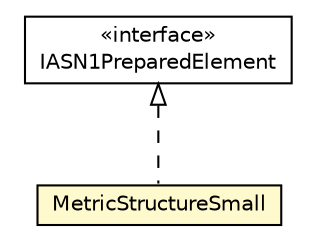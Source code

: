 #!/usr/local/bin/dot
#
# Class diagram 
# Generated by UMLGraph version 5.1 (http://www.umlgraph.org/)
#

digraph G {
	edge [fontname="Helvetica",fontsize=10,labelfontname="Helvetica",labelfontsize=10];
	node [fontname="Helvetica",fontsize=10,shape=plaintext];
	nodesep=0.25;
	ranksep=0.5;
	// org.universAAL.lddi.lib.ieeex73std.org.bn.coders.IASN1PreparedElement
	c6266572 [label=<<table title="org.universAAL.lddi.lib.ieeex73std.org.bn.coders.IASN1PreparedElement" border="0" cellborder="1" cellspacing="0" cellpadding="2" port="p" href="../../org/bn/coders/IASN1PreparedElement.html">
		<tr><td><table border="0" cellspacing="0" cellpadding="1">
<tr><td align="center" balign="center"> &#171;interface&#187; </td></tr>
<tr><td align="center" balign="center"> IASN1PreparedElement </td></tr>
		</table></td></tr>
		</table>>, fontname="Helvetica", fontcolor="black", fontsize=10.0];
	// org.universAAL.lddi.lib.ieeex73std.x73.p20601.MetricStructureSmall
	c6266735 [label=<<table title="org.universAAL.lddi.lib.ieeex73std.x73.p20601.MetricStructureSmall" border="0" cellborder="1" cellspacing="0" cellpadding="2" port="p" bgcolor="lemonChiffon" href="./MetricStructureSmall.html">
		<tr><td><table border="0" cellspacing="0" cellpadding="1">
<tr><td align="center" balign="center"> MetricStructureSmall </td></tr>
		</table></td></tr>
		</table>>, fontname="Helvetica", fontcolor="black", fontsize=10.0];
	//org.universAAL.lddi.lib.ieeex73std.x73.p20601.MetricStructureSmall implements org.universAAL.lddi.lib.ieeex73std.org.bn.coders.IASN1PreparedElement
	c6266572:p -> c6266735:p [dir=back,arrowtail=empty,style=dashed];
}

